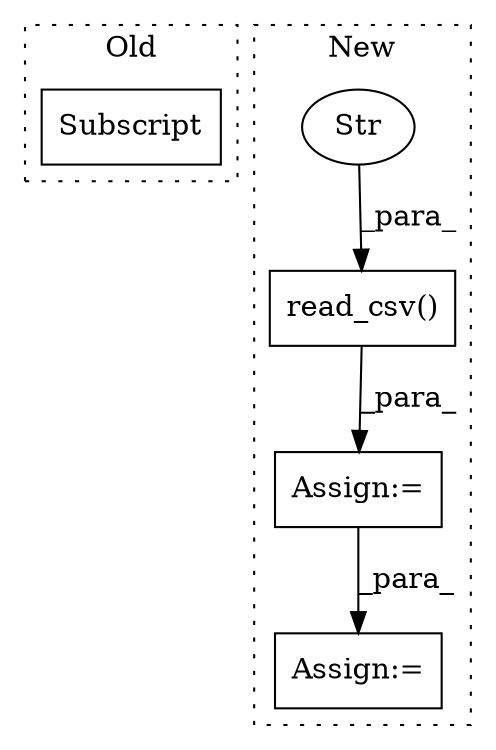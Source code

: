 digraph G {
subgraph cluster0 {
1 [label="Subscript" a="63" s="978,0" l="19,0" shape="box"];
label = "Old";
style="dotted";
}
subgraph cluster1 {
2 [label="read_csv()" a="75" s="448,491" l="12,1" shape="box"];
3 [label="Assign:=" a="68" s="572" l="3" shape="box"];
4 [label="Assign:=" a="68" s="445" l="3" shape="box"];
5 [label="Str" a="66" s="460" l="31" shape="ellipse"];
label = "New";
style="dotted";
}
2 -> 4 [label="_para_"];
4 -> 3 [label="_para_"];
5 -> 2 [label="_para_"];
}